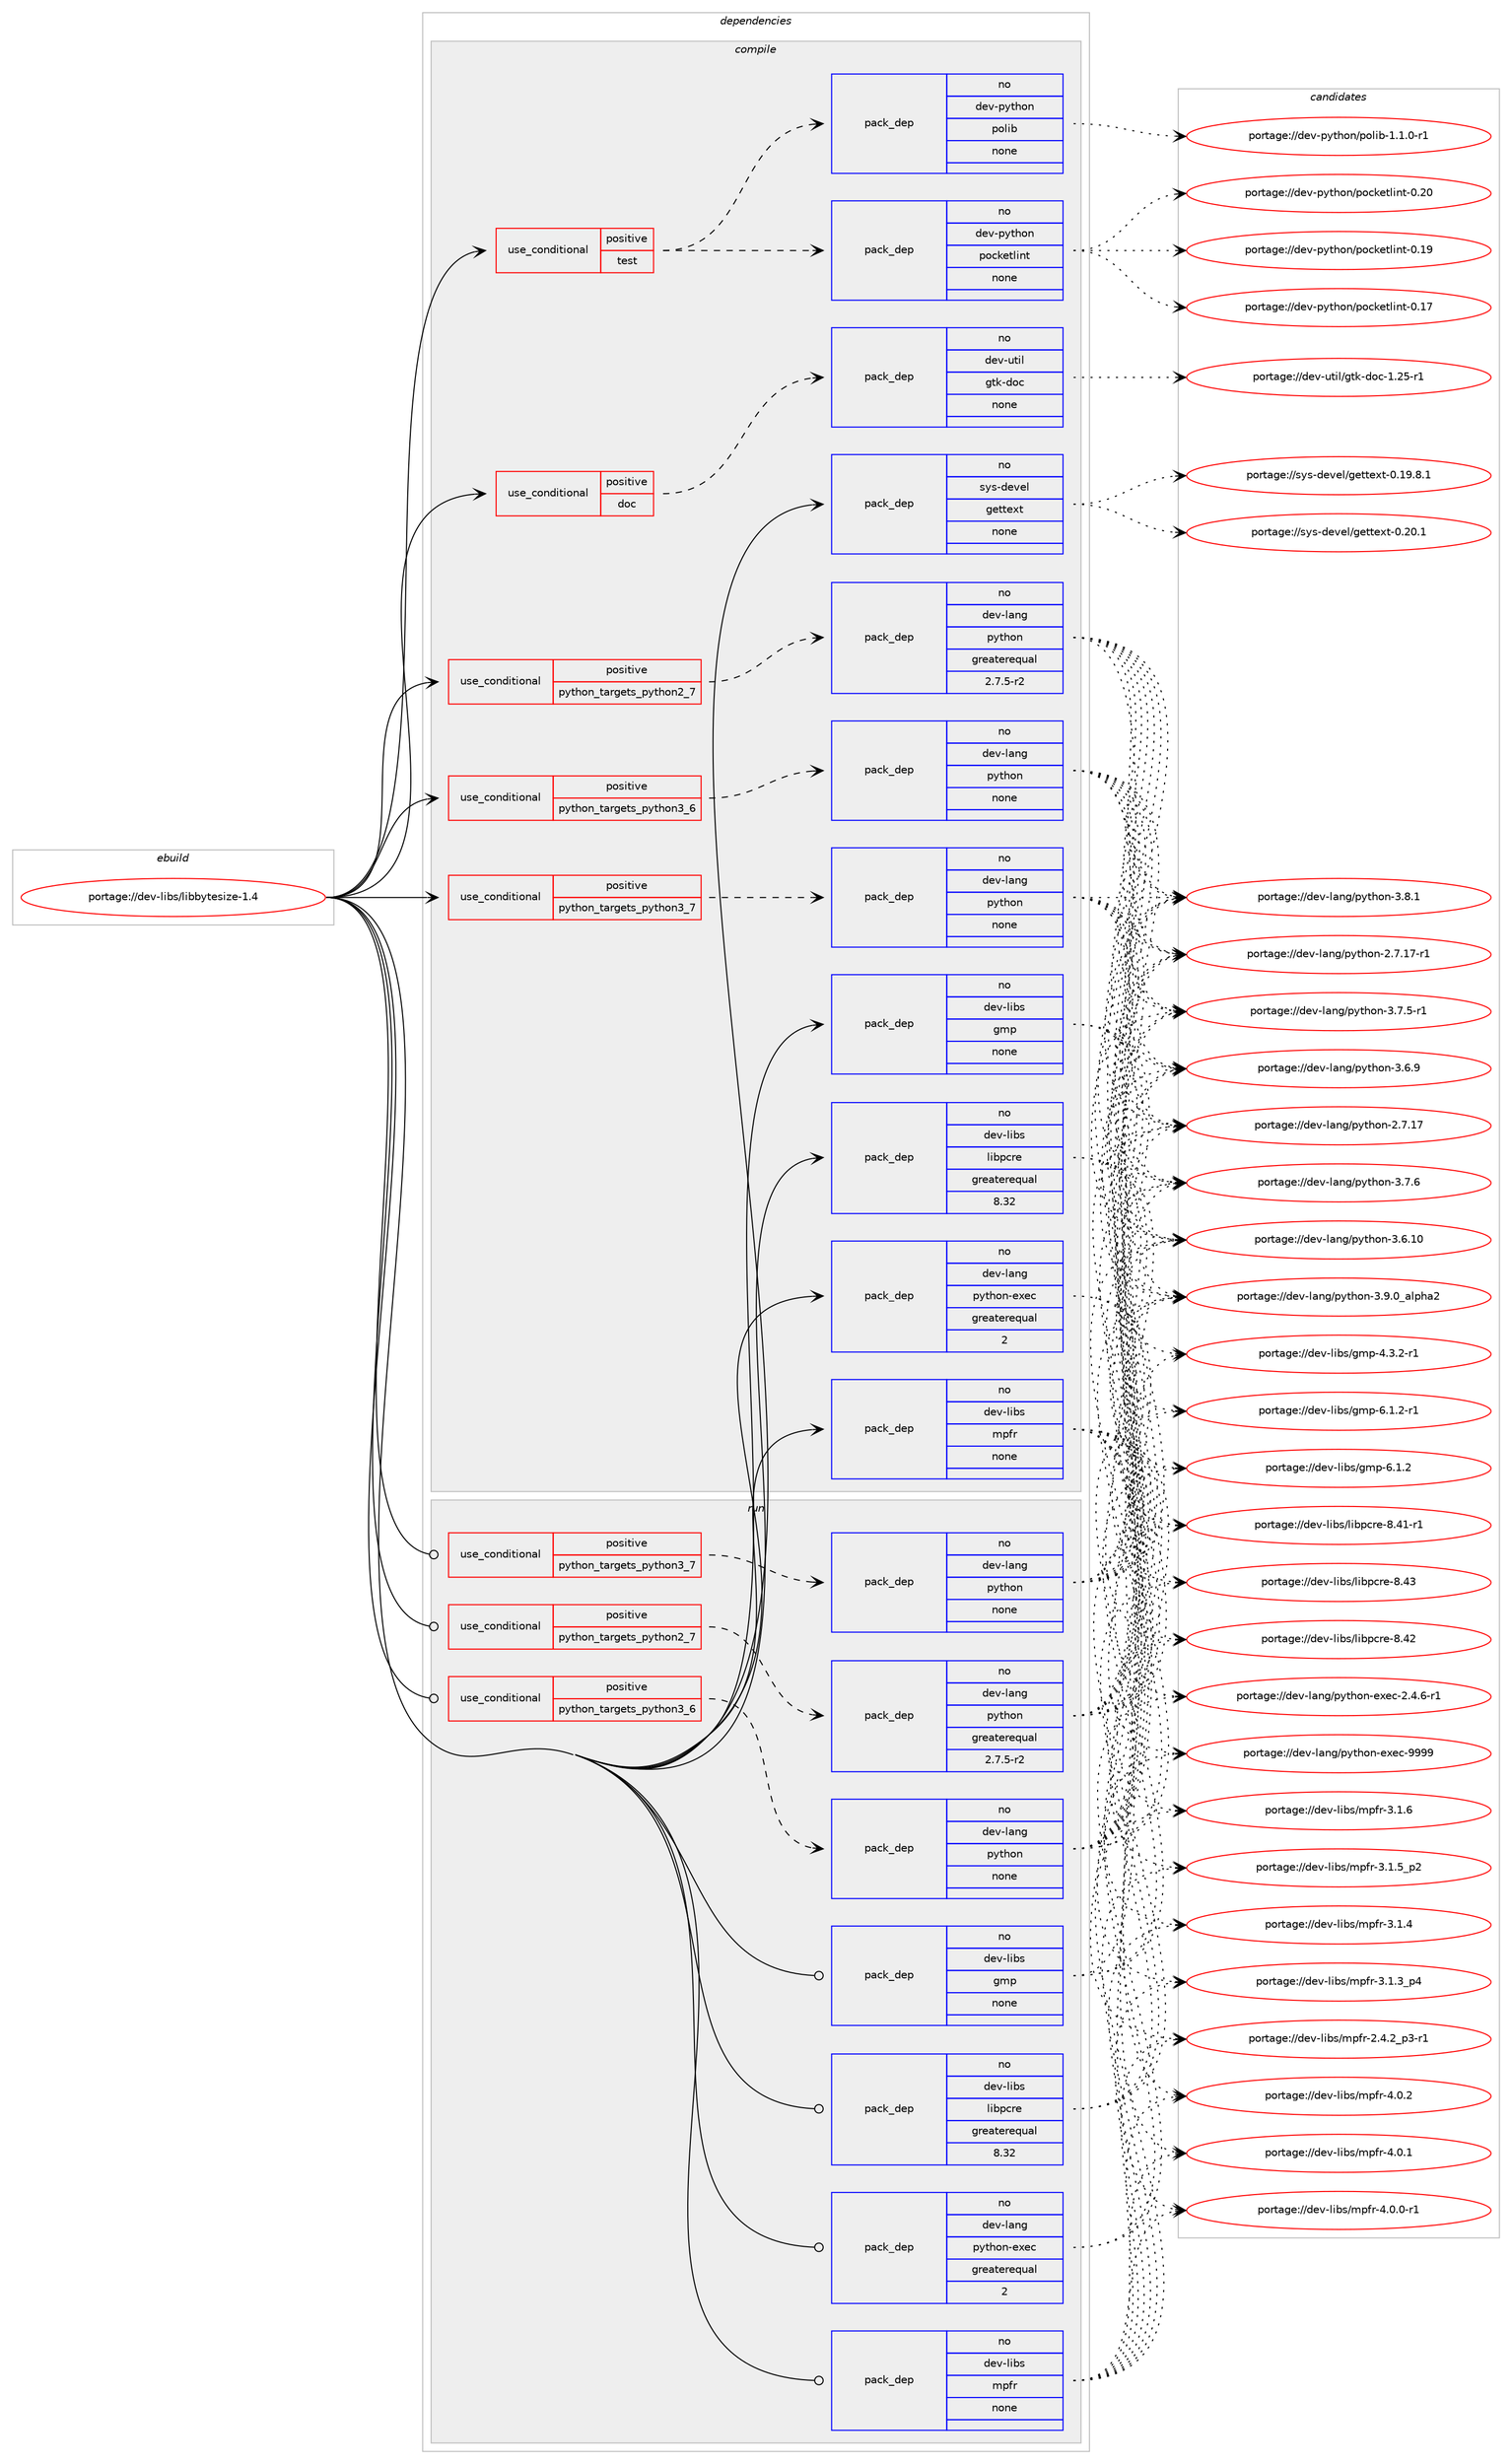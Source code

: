 digraph prolog {

# *************
# Graph options
# *************

newrank=true;
concentrate=true;
compound=true;
graph [rankdir=LR,fontname=Helvetica,fontsize=10,ranksep=1.5];#, ranksep=2.5, nodesep=0.2];
edge  [arrowhead=vee];
node  [fontname=Helvetica,fontsize=10];

# **********
# The ebuild
# **********

subgraph cluster_leftcol {
color=gray;
label=<<i>ebuild</i>>;
id [label="portage://dev-libs/libbytesize-1.4", color=red, width=4, href="../dev-libs/libbytesize-1.4.svg"];
}

# ****************
# The dependencies
# ****************

subgraph cluster_midcol {
color=gray;
label=<<i>dependencies</i>>;
subgraph cluster_compile {
fillcolor="#eeeeee";
style=filled;
label=<<i>compile</i>>;
subgraph cond125540 {
dependency513391 [label=<<TABLE BORDER="0" CELLBORDER="1" CELLSPACING="0" CELLPADDING="4"><TR><TD ROWSPAN="3" CELLPADDING="10">use_conditional</TD></TR><TR><TD>positive</TD></TR><TR><TD>doc</TD></TR></TABLE>>, shape=none, color=red];
subgraph pack382551 {
dependency513392 [label=<<TABLE BORDER="0" CELLBORDER="1" CELLSPACING="0" CELLPADDING="4" WIDTH="220"><TR><TD ROWSPAN="6" CELLPADDING="30">pack_dep</TD></TR><TR><TD WIDTH="110">no</TD></TR><TR><TD>dev-util</TD></TR><TR><TD>gtk-doc</TD></TR><TR><TD>none</TD></TR><TR><TD></TD></TR></TABLE>>, shape=none, color=blue];
}
dependency513391:e -> dependency513392:w [weight=20,style="dashed",arrowhead="vee"];
}
id:e -> dependency513391:w [weight=20,style="solid",arrowhead="vee"];
subgraph cond125541 {
dependency513393 [label=<<TABLE BORDER="0" CELLBORDER="1" CELLSPACING="0" CELLPADDING="4"><TR><TD ROWSPAN="3" CELLPADDING="10">use_conditional</TD></TR><TR><TD>positive</TD></TR><TR><TD>python_targets_python2_7</TD></TR></TABLE>>, shape=none, color=red];
subgraph pack382552 {
dependency513394 [label=<<TABLE BORDER="0" CELLBORDER="1" CELLSPACING="0" CELLPADDING="4" WIDTH="220"><TR><TD ROWSPAN="6" CELLPADDING="30">pack_dep</TD></TR><TR><TD WIDTH="110">no</TD></TR><TR><TD>dev-lang</TD></TR><TR><TD>python</TD></TR><TR><TD>greaterequal</TD></TR><TR><TD>2.7.5-r2</TD></TR></TABLE>>, shape=none, color=blue];
}
dependency513393:e -> dependency513394:w [weight=20,style="dashed",arrowhead="vee"];
}
id:e -> dependency513393:w [weight=20,style="solid",arrowhead="vee"];
subgraph cond125542 {
dependency513395 [label=<<TABLE BORDER="0" CELLBORDER="1" CELLSPACING="0" CELLPADDING="4"><TR><TD ROWSPAN="3" CELLPADDING="10">use_conditional</TD></TR><TR><TD>positive</TD></TR><TR><TD>python_targets_python3_6</TD></TR></TABLE>>, shape=none, color=red];
subgraph pack382553 {
dependency513396 [label=<<TABLE BORDER="0" CELLBORDER="1" CELLSPACING="0" CELLPADDING="4" WIDTH="220"><TR><TD ROWSPAN="6" CELLPADDING="30">pack_dep</TD></TR><TR><TD WIDTH="110">no</TD></TR><TR><TD>dev-lang</TD></TR><TR><TD>python</TD></TR><TR><TD>none</TD></TR><TR><TD></TD></TR></TABLE>>, shape=none, color=blue];
}
dependency513395:e -> dependency513396:w [weight=20,style="dashed",arrowhead="vee"];
}
id:e -> dependency513395:w [weight=20,style="solid",arrowhead="vee"];
subgraph cond125543 {
dependency513397 [label=<<TABLE BORDER="0" CELLBORDER="1" CELLSPACING="0" CELLPADDING="4"><TR><TD ROWSPAN="3" CELLPADDING="10">use_conditional</TD></TR><TR><TD>positive</TD></TR><TR><TD>python_targets_python3_7</TD></TR></TABLE>>, shape=none, color=red];
subgraph pack382554 {
dependency513398 [label=<<TABLE BORDER="0" CELLBORDER="1" CELLSPACING="0" CELLPADDING="4" WIDTH="220"><TR><TD ROWSPAN="6" CELLPADDING="30">pack_dep</TD></TR><TR><TD WIDTH="110">no</TD></TR><TR><TD>dev-lang</TD></TR><TR><TD>python</TD></TR><TR><TD>none</TD></TR><TR><TD></TD></TR></TABLE>>, shape=none, color=blue];
}
dependency513397:e -> dependency513398:w [weight=20,style="dashed",arrowhead="vee"];
}
id:e -> dependency513397:w [weight=20,style="solid",arrowhead="vee"];
subgraph cond125544 {
dependency513399 [label=<<TABLE BORDER="0" CELLBORDER="1" CELLSPACING="0" CELLPADDING="4"><TR><TD ROWSPAN="3" CELLPADDING="10">use_conditional</TD></TR><TR><TD>positive</TD></TR><TR><TD>test</TD></TR></TABLE>>, shape=none, color=red];
subgraph pack382555 {
dependency513400 [label=<<TABLE BORDER="0" CELLBORDER="1" CELLSPACING="0" CELLPADDING="4" WIDTH="220"><TR><TD ROWSPAN="6" CELLPADDING="30">pack_dep</TD></TR><TR><TD WIDTH="110">no</TD></TR><TR><TD>dev-python</TD></TR><TR><TD>pocketlint</TD></TR><TR><TD>none</TD></TR><TR><TD></TD></TR></TABLE>>, shape=none, color=blue];
}
dependency513399:e -> dependency513400:w [weight=20,style="dashed",arrowhead="vee"];
subgraph pack382556 {
dependency513401 [label=<<TABLE BORDER="0" CELLBORDER="1" CELLSPACING="0" CELLPADDING="4" WIDTH="220"><TR><TD ROWSPAN="6" CELLPADDING="30">pack_dep</TD></TR><TR><TD WIDTH="110">no</TD></TR><TR><TD>dev-python</TD></TR><TR><TD>polib</TD></TR><TR><TD>none</TD></TR><TR><TD></TD></TR></TABLE>>, shape=none, color=blue];
}
dependency513399:e -> dependency513401:w [weight=20,style="dashed",arrowhead="vee"];
}
id:e -> dependency513399:w [weight=20,style="solid",arrowhead="vee"];
subgraph pack382557 {
dependency513402 [label=<<TABLE BORDER="0" CELLBORDER="1" CELLSPACING="0" CELLPADDING="4" WIDTH="220"><TR><TD ROWSPAN="6" CELLPADDING="30">pack_dep</TD></TR><TR><TD WIDTH="110">no</TD></TR><TR><TD>dev-lang</TD></TR><TR><TD>python-exec</TD></TR><TR><TD>greaterequal</TD></TR><TR><TD>2</TD></TR></TABLE>>, shape=none, color=blue];
}
id:e -> dependency513402:w [weight=20,style="solid",arrowhead="vee"];
subgraph pack382558 {
dependency513403 [label=<<TABLE BORDER="0" CELLBORDER="1" CELLSPACING="0" CELLPADDING="4" WIDTH="220"><TR><TD ROWSPAN="6" CELLPADDING="30">pack_dep</TD></TR><TR><TD WIDTH="110">no</TD></TR><TR><TD>dev-libs</TD></TR><TR><TD>gmp</TD></TR><TR><TD>none</TD></TR><TR><TD></TD></TR></TABLE>>, shape=none, color=blue];
}
id:e -> dependency513403:w [weight=20,style="solid",arrowhead="vee"];
subgraph pack382559 {
dependency513404 [label=<<TABLE BORDER="0" CELLBORDER="1" CELLSPACING="0" CELLPADDING="4" WIDTH="220"><TR><TD ROWSPAN="6" CELLPADDING="30">pack_dep</TD></TR><TR><TD WIDTH="110">no</TD></TR><TR><TD>dev-libs</TD></TR><TR><TD>libpcre</TD></TR><TR><TD>greaterequal</TD></TR><TR><TD>8.32</TD></TR></TABLE>>, shape=none, color=blue];
}
id:e -> dependency513404:w [weight=20,style="solid",arrowhead="vee"];
subgraph pack382560 {
dependency513405 [label=<<TABLE BORDER="0" CELLBORDER="1" CELLSPACING="0" CELLPADDING="4" WIDTH="220"><TR><TD ROWSPAN="6" CELLPADDING="30">pack_dep</TD></TR><TR><TD WIDTH="110">no</TD></TR><TR><TD>dev-libs</TD></TR><TR><TD>mpfr</TD></TR><TR><TD>none</TD></TR><TR><TD></TD></TR></TABLE>>, shape=none, color=blue];
}
id:e -> dependency513405:w [weight=20,style="solid",arrowhead="vee"];
subgraph pack382561 {
dependency513406 [label=<<TABLE BORDER="0" CELLBORDER="1" CELLSPACING="0" CELLPADDING="4" WIDTH="220"><TR><TD ROWSPAN="6" CELLPADDING="30">pack_dep</TD></TR><TR><TD WIDTH="110">no</TD></TR><TR><TD>sys-devel</TD></TR><TR><TD>gettext</TD></TR><TR><TD>none</TD></TR><TR><TD></TD></TR></TABLE>>, shape=none, color=blue];
}
id:e -> dependency513406:w [weight=20,style="solid",arrowhead="vee"];
}
subgraph cluster_compileandrun {
fillcolor="#eeeeee";
style=filled;
label=<<i>compile and run</i>>;
}
subgraph cluster_run {
fillcolor="#eeeeee";
style=filled;
label=<<i>run</i>>;
subgraph cond125545 {
dependency513407 [label=<<TABLE BORDER="0" CELLBORDER="1" CELLSPACING="0" CELLPADDING="4"><TR><TD ROWSPAN="3" CELLPADDING="10">use_conditional</TD></TR><TR><TD>positive</TD></TR><TR><TD>python_targets_python2_7</TD></TR></TABLE>>, shape=none, color=red];
subgraph pack382562 {
dependency513408 [label=<<TABLE BORDER="0" CELLBORDER="1" CELLSPACING="0" CELLPADDING="4" WIDTH="220"><TR><TD ROWSPAN="6" CELLPADDING="30">pack_dep</TD></TR><TR><TD WIDTH="110">no</TD></TR><TR><TD>dev-lang</TD></TR><TR><TD>python</TD></TR><TR><TD>greaterequal</TD></TR><TR><TD>2.7.5-r2</TD></TR></TABLE>>, shape=none, color=blue];
}
dependency513407:e -> dependency513408:w [weight=20,style="dashed",arrowhead="vee"];
}
id:e -> dependency513407:w [weight=20,style="solid",arrowhead="odot"];
subgraph cond125546 {
dependency513409 [label=<<TABLE BORDER="0" CELLBORDER="1" CELLSPACING="0" CELLPADDING="4"><TR><TD ROWSPAN="3" CELLPADDING="10">use_conditional</TD></TR><TR><TD>positive</TD></TR><TR><TD>python_targets_python3_6</TD></TR></TABLE>>, shape=none, color=red];
subgraph pack382563 {
dependency513410 [label=<<TABLE BORDER="0" CELLBORDER="1" CELLSPACING="0" CELLPADDING="4" WIDTH="220"><TR><TD ROWSPAN="6" CELLPADDING="30">pack_dep</TD></TR><TR><TD WIDTH="110">no</TD></TR><TR><TD>dev-lang</TD></TR><TR><TD>python</TD></TR><TR><TD>none</TD></TR><TR><TD></TD></TR></TABLE>>, shape=none, color=blue];
}
dependency513409:e -> dependency513410:w [weight=20,style="dashed",arrowhead="vee"];
}
id:e -> dependency513409:w [weight=20,style="solid",arrowhead="odot"];
subgraph cond125547 {
dependency513411 [label=<<TABLE BORDER="0" CELLBORDER="1" CELLSPACING="0" CELLPADDING="4"><TR><TD ROWSPAN="3" CELLPADDING="10">use_conditional</TD></TR><TR><TD>positive</TD></TR><TR><TD>python_targets_python3_7</TD></TR></TABLE>>, shape=none, color=red];
subgraph pack382564 {
dependency513412 [label=<<TABLE BORDER="0" CELLBORDER="1" CELLSPACING="0" CELLPADDING="4" WIDTH="220"><TR><TD ROWSPAN="6" CELLPADDING="30">pack_dep</TD></TR><TR><TD WIDTH="110">no</TD></TR><TR><TD>dev-lang</TD></TR><TR><TD>python</TD></TR><TR><TD>none</TD></TR><TR><TD></TD></TR></TABLE>>, shape=none, color=blue];
}
dependency513411:e -> dependency513412:w [weight=20,style="dashed",arrowhead="vee"];
}
id:e -> dependency513411:w [weight=20,style="solid",arrowhead="odot"];
subgraph pack382565 {
dependency513413 [label=<<TABLE BORDER="0" CELLBORDER="1" CELLSPACING="0" CELLPADDING="4" WIDTH="220"><TR><TD ROWSPAN="6" CELLPADDING="30">pack_dep</TD></TR><TR><TD WIDTH="110">no</TD></TR><TR><TD>dev-lang</TD></TR><TR><TD>python-exec</TD></TR><TR><TD>greaterequal</TD></TR><TR><TD>2</TD></TR></TABLE>>, shape=none, color=blue];
}
id:e -> dependency513413:w [weight=20,style="solid",arrowhead="odot"];
subgraph pack382566 {
dependency513414 [label=<<TABLE BORDER="0" CELLBORDER="1" CELLSPACING="0" CELLPADDING="4" WIDTH="220"><TR><TD ROWSPAN="6" CELLPADDING="30">pack_dep</TD></TR><TR><TD WIDTH="110">no</TD></TR><TR><TD>dev-libs</TD></TR><TR><TD>gmp</TD></TR><TR><TD>none</TD></TR><TR><TD></TD></TR></TABLE>>, shape=none, color=blue];
}
id:e -> dependency513414:w [weight=20,style="solid",arrowhead="odot"];
subgraph pack382567 {
dependency513415 [label=<<TABLE BORDER="0" CELLBORDER="1" CELLSPACING="0" CELLPADDING="4" WIDTH="220"><TR><TD ROWSPAN="6" CELLPADDING="30">pack_dep</TD></TR><TR><TD WIDTH="110">no</TD></TR><TR><TD>dev-libs</TD></TR><TR><TD>libpcre</TD></TR><TR><TD>greaterequal</TD></TR><TR><TD>8.32</TD></TR></TABLE>>, shape=none, color=blue];
}
id:e -> dependency513415:w [weight=20,style="solid",arrowhead="odot"];
subgraph pack382568 {
dependency513416 [label=<<TABLE BORDER="0" CELLBORDER="1" CELLSPACING="0" CELLPADDING="4" WIDTH="220"><TR><TD ROWSPAN="6" CELLPADDING="30">pack_dep</TD></TR><TR><TD WIDTH="110">no</TD></TR><TR><TD>dev-libs</TD></TR><TR><TD>mpfr</TD></TR><TR><TD>none</TD></TR><TR><TD></TD></TR></TABLE>>, shape=none, color=blue];
}
id:e -> dependency513416:w [weight=20,style="solid",arrowhead="odot"];
}
}

# **************
# The candidates
# **************

subgraph cluster_choices {
rank=same;
color=gray;
label=<<i>candidates</i>>;

subgraph choice382551 {
color=black;
nodesep=1;
choice1001011184511711610510847103116107451001119945494650534511449 [label="portage://dev-util/gtk-doc-1.25-r1", color=red, width=4,href="../dev-util/gtk-doc-1.25-r1.svg"];
dependency513392:e -> choice1001011184511711610510847103116107451001119945494650534511449:w [style=dotted,weight="100"];
}
subgraph choice382552 {
color=black;
nodesep=1;
choice10010111845108971101034711212111610411111045514657464895971081121049750 [label="portage://dev-lang/python-3.9.0_alpha2", color=red, width=4,href="../dev-lang/python-3.9.0_alpha2.svg"];
choice100101118451089711010347112121116104111110455146564649 [label="portage://dev-lang/python-3.8.1", color=red, width=4,href="../dev-lang/python-3.8.1.svg"];
choice100101118451089711010347112121116104111110455146554654 [label="portage://dev-lang/python-3.7.6", color=red, width=4,href="../dev-lang/python-3.7.6.svg"];
choice1001011184510897110103471121211161041111104551465546534511449 [label="portage://dev-lang/python-3.7.5-r1", color=red, width=4,href="../dev-lang/python-3.7.5-r1.svg"];
choice100101118451089711010347112121116104111110455146544657 [label="portage://dev-lang/python-3.6.9", color=red, width=4,href="../dev-lang/python-3.6.9.svg"];
choice10010111845108971101034711212111610411111045514654464948 [label="portage://dev-lang/python-3.6.10", color=red, width=4,href="../dev-lang/python-3.6.10.svg"];
choice100101118451089711010347112121116104111110455046554649554511449 [label="portage://dev-lang/python-2.7.17-r1", color=red, width=4,href="../dev-lang/python-2.7.17-r1.svg"];
choice10010111845108971101034711212111610411111045504655464955 [label="portage://dev-lang/python-2.7.17", color=red, width=4,href="../dev-lang/python-2.7.17.svg"];
dependency513394:e -> choice10010111845108971101034711212111610411111045514657464895971081121049750:w [style=dotted,weight="100"];
dependency513394:e -> choice100101118451089711010347112121116104111110455146564649:w [style=dotted,weight="100"];
dependency513394:e -> choice100101118451089711010347112121116104111110455146554654:w [style=dotted,weight="100"];
dependency513394:e -> choice1001011184510897110103471121211161041111104551465546534511449:w [style=dotted,weight="100"];
dependency513394:e -> choice100101118451089711010347112121116104111110455146544657:w [style=dotted,weight="100"];
dependency513394:e -> choice10010111845108971101034711212111610411111045514654464948:w [style=dotted,weight="100"];
dependency513394:e -> choice100101118451089711010347112121116104111110455046554649554511449:w [style=dotted,weight="100"];
dependency513394:e -> choice10010111845108971101034711212111610411111045504655464955:w [style=dotted,weight="100"];
}
subgraph choice382553 {
color=black;
nodesep=1;
choice10010111845108971101034711212111610411111045514657464895971081121049750 [label="portage://dev-lang/python-3.9.0_alpha2", color=red, width=4,href="../dev-lang/python-3.9.0_alpha2.svg"];
choice100101118451089711010347112121116104111110455146564649 [label="portage://dev-lang/python-3.8.1", color=red, width=4,href="../dev-lang/python-3.8.1.svg"];
choice100101118451089711010347112121116104111110455146554654 [label="portage://dev-lang/python-3.7.6", color=red, width=4,href="../dev-lang/python-3.7.6.svg"];
choice1001011184510897110103471121211161041111104551465546534511449 [label="portage://dev-lang/python-3.7.5-r1", color=red, width=4,href="../dev-lang/python-3.7.5-r1.svg"];
choice100101118451089711010347112121116104111110455146544657 [label="portage://dev-lang/python-3.6.9", color=red, width=4,href="../dev-lang/python-3.6.9.svg"];
choice10010111845108971101034711212111610411111045514654464948 [label="portage://dev-lang/python-3.6.10", color=red, width=4,href="../dev-lang/python-3.6.10.svg"];
choice100101118451089711010347112121116104111110455046554649554511449 [label="portage://dev-lang/python-2.7.17-r1", color=red, width=4,href="../dev-lang/python-2.7.17-r1.svg"];
choice10010111845108971101034711212111610411111045504655464955 [label="portage://dev-lang/python-2.7.17", color=red, width=4,href="../dev-lang/python-2.7.17.svg"];
dependency513396:e -> choice10010111845108971101034711212111610411111045514657464895971081121049750:w [style=dotted,weight="100"];
dependency513396:e -> choice100101118451089711010347112121116104111110455146564649:w [style=dotted,weight="100"];
dependency513396:e -> choice100101118451089711010347112121116104111110455146554654:w [style=dotted,weight="100"];
dependency513396:e -> choice1001011184510897110103471121211161041111104551465546534511449:w [style=dotted,weight="100"];
dependency513396:e -> choice100101118451089711010347112121116104111110455146544657:w [style=dotted,weight="100"];
dependency513396:e -> choice10010111845108971101034711212111610411111045514654464948:w [style=dotted,weight="100"];
dependency513396:e -> choice100101118451089711010347112121116104111110455046554649554511449:w [style=dotted,weight="100"];
dependency513396:e -> choice10010111845108971101034711212111610411111045504655464955:w [style=dotted,weight="100"];
}
subgraph choice382554 {
color=black;
nodesep=1;
choice10010111845108971101034711212111610411111045514657464895971081121049750 [label="portage://dev-lang/python-3.9.0_alpha2", color=red, width=4,href="../dev-lang/python-3.9.0_alpha2.svg"];
choice100101118451089711010347112121116104111110455146564649 [label="portage://dev-lang/python-3.8.1", color=red, width=4,href="../dev-lang/python-3.8.1.svg"];
choice100101118451089711010347112121116104111110455146554654 [label="portage://dev-lang/python-3.7.6", color=red, width=4,href="../dev-lang/python-3.7.6.svg"];
choice1001011184510897110103471121211161041111104551465546534511449 [label="portage://dev-lang/python-3.7.5-r1", color=red, width=4,href="../dev-lang/python-3.7.5-r1.svg"];
choice100101118451089711010347112121116104111110455146544657 [label="portage://dev-lang/python-3.6.9", color=red, width=4,href="../dev-lang/python-3.6.9.svg"];
choice10010111845108971101034711212111610411111045514654464948 [label="portage://dev-lang/python-3.6.10", color=red, width=4,href="../dev-lang/python-3.6.10.svg"];
choice100101118451089711010347112121116104111110455046554649554511449 [label="portage://dev-lang/python-2.7.17-r1", color=red, width=4,href="../dev-lang/python-2.7.17-r1.svg"];
choice10010111845108971101034711212111610411111045504655464955 [label="portage://dev-lang/python-2.7.17", color=red, width=4,href="../dev-lang/python-2.7.17.svg"];
dependency513398:e -> choice10010111845108971101034711212111610411111045514657464895971081121049750:w [style=dotted,weight="100"];
dependency513398:e -> choice100101118451089711010347112121116104111110455146564649:w [style=dotted,weight="100"];
dependency513398:e -> choice100101118451089711010347112121116104111110455146554654:w [style=dotted,weight="100"];
dependency513398:e -> choice1001011184510897110103471121211161041111104551465546534511449:w [style=dotted,weight="100"];
dependency513398:e -> choice100101118451089711010347112121116104111110455146544657:w [style=dotted,weight="100"];
dependency513398:e -> choice10010111845108971101034711212111610411111045514654464948:w [style=dotted,weight="100"];
dependency513398:e -> choice100101118451089711010347112121116104111110455046554649554511449:w [style=dotted,weight="100"];
dependency513398:e -> choice10010111845108971101034711212111610411111045504655464955:w [style=dotted,weight="100"];
}
subgraph choice382555 {
color=black;
nodesep=1;
choice1001011184511212111610411111047112111991071011161081051101164548465048 [label="portage://dev-python/pocketlint-0.20", color=red, width=4,href="../dev-python/pocketlint-0.20.svg"];
choice1001011184511212111610411111047112111991071011161081051101164548464957 [label="portage://dev-python/pocketlint-0.19", color=red, width=4,href="../dev-python/pocketlint-0.19.svg"];
choice1001011184511212111610411111047112111991071011161081051101164548464955 [label="portage://dev-python/pocketlint-0.17", color=red, width=4,href="../dev-python/pocketlint-0.17.svg"];
dependency513400:e -> choice1001011184511212111610411111047112111991071011161081051101164548465048:w [style=dotted,weight="100"];
dependency513400:e -> choice1001011184511212111610411111047112111991071011161081051101164548464957:w [style=dotted,weight="100"];
dependency513400:e -> choice1001011184511212111610411111047112111991071011161081051101164548464955:w [style=dotted,weight="100"];
}
subgraph choice382556 {
color=black;
nodesep=1;
choice1001011184511212111610411111047112111108105984549464946484511449 [label="portage://dev-python/polib-1.1.0-r1", color=red, width=4,href="../dev-python/polib-1.1.0-r1.svg"];
dependency513401:e -> choice1001011184511212111610411111047112111108105984549464946484511449:w [style=dotted,weight="100"];
}
subgraph choice382557 {
color=black;
nodesep=1;
choice10010111845108971101034711212111610411111045101120101994557575757 [label="portage://dev-lang/python-exec-9999", color=red, width=4,href="../dev-lang/python-exec-9999.svg"];
choice10010111845108971101034711212111610411111045101120101994550465246544511449 [label="portage://dev-lang/python-exec-2.4.6-r1", color=red, width=4,href="../dev-lang/python-exec-2.4.6-r1.svg"];
dependency513402:e -> choice10010111845108971101034711212111610411111045101120101994557575757:w [style=dotted,weight="100"];
dependency513402:e -> choice10010111845108971101034711212111610411111045101120101994550465246544511449:w [style=dotted,weight="100"];
}
subgraph choice382558 {
color=black;
nodesep=1;
choice1001011184510810598115471031091124554464946504511449 [label="portage://dev-libs/gmp-6.1.2-r1", color=red, width=4,href="../dev-libs/gmp-6.1.2-r1.svg"];
choice100101118451081059811547103109112455446494650 [label="portage://dev-libs/gmp-6.1.2", color=red, width=4,href="../dev-libs/gmp-6.1.2.svg"];
choice1001011184510810598115471031091124552465146504511449 [label="portage://dev-libs/gmp-4.3.2-r1", color=red, width=4,href="../dev-libs/gmp-4.3.2-r1.svg"];
dependency513403:e -> choice1001011184510810598115471031091124554464946504511449:w [style=dotted,weight="100"];
dependency513403:e -> choice100101118451081059811547103109112455446494650:w [style=dotted,weight="100"];
dependency513403:e -> choice1001011184510810598115471031091124552465146504511449:w [style=dotted,weight="100"];
}
subgraph choice382559 {
color=black;
nodesep=1;
choice10010111845108105981154710810598112991141014556465251 [label="portage://dev-libs/libpcre-8.43", color=red, width=4,href="../dev-libs/libpcre-8.43.svg"];
choice10010111845108105981154710810598112991141014556465250 [label="portage://dev-libs/libpcre-8.42", color=red, width=4,href="../dev-libs/libpcre-8.42.svg"];
choice100101118451081059811547108105981129911410145564652494511449 [label="portage://dev-libs/libpcre-8.41-r1", color=red, width=4,href="../dev-libs/libpcre-8.41-r1.svg"];
dependency513404:e -> choice10010111845108105981154710810598112991141014556465251:w [style=dotted,weight="100"];
dependency513404:e -> choice10010111845108105981154710810598112991141014556465250:w [style=dotted,weight="100"];
dependency513404:e -> choice100101118451081059811547108105981129911410145564652494511449:w [style=dotted,weight="100"];
}
subgraph choice382560 {
color=black;
nodesep=1;
choice100101118451081059811547109112102114455246484650 [label="portage://dev-libs/mpfr-4.0.2", color=red, width=4,href="../dev-libs/mpfr-4.0.2.svg"];
choice100101118451081059811547109112102114455246484649 [label="portage://dev-libs/mpfr-4.0.1", color=red, width=4,href="../dev-libs/mpfr-4.0.1.svg"];
choice1001011184510810598115471091121021144552464846484511449 [label="portage://dev-libs/mpfr-4.0.0-r1", color=red, width=4,href="../dev-libs/mpfr-4.0.0-r1.svg"];
choice100101118451081059811547109112102114455146494654 [label="portage://dev-libs/mpfr-3.1.6", color=red, width=4,href="../dev-libs/mpfr-3.1.6.svg"];
choice1001011184510810598115471091121021144551464946539511250 [label="portage://dev-libs/mpfr-3.1.5_p2", color=red, width=4,href="../dev-libs/mpfr-3.1.5_p2.svg"];
choice100101118451081059811547109112102114455146494652 [label="portage://dev-libs/mpfr-3.1.4", color=red, width=4,href="../dev-libs/mpfr-3.1.4.svg"];
choice1001011184510810598115471091121021144551464946519511252 [label="portage://dev-libs/mpfr-3.1.3_p4", color=red, width=4,href="../dev-libs/mpfr-3.1.3_p4.svg"];
choice10010111845108105981154710911210211445504652465095112514511449 [label="portage://dev-libs/mpfr-2.4.2_p3-r1", color=red, width=4,href="../dev-libs/mpfr-2.4.2_p3-r1.svg"];
dependency513405:e -> choice100101118451081059811547109112102114455246484650:w [style=dotted,weight="100"];
dependency513405:e -> choice100101118451081059811547109112102114455246484649:w [style=dotted,weight="100"];
dependency513405:e -> choice1001011184510810598115471091121021144552464846484511449:w [style=dotted,weight="100"];
dependency513405:e -> choice100101118451081059811547109112102114455146494654:w [style=dotted,weight="100"];
dependency513405:e -> choice1001011184510810598115471091121021144551464946539511250:w [style=dotted,weight="100"];
dependency513405:e -> choice100101118451081059811547109112102114455146494652:w [style=dotted,weight="100"];
dependency513405:e -> choice1001011184510810598115471091121021144551464946519511252:w [style=dotted,weight="100"];
dependency513405:e -> choice10010111845108105981154710911210211445504652465095112514511449:w [style=dotted,weight="100"];
}
subgraph choice382561 {
color=black;
nodesep=1;
choice115121115451001011181011084710310111611610112011645484650484649 [label="portage://sys-devel/gettext-0.20.1", color=red, width=4,href="../sys-devel/gettext-0.20.1.svg"];
choice1151211154510010111810110847103101116116101120116454846495746564649 [label="portage://sys-devel/gettext-0.19.8.1", color=red, width=4,href="../sys-devel/gettext-0.19.8.1.svg"];
dependency513406:e -> choice115121115451001011181011084710310111611610112011645484650484649:w [style=dotted,weight="100"];
dependency513406:e -> choice1151211154510010111810110847103101116116101120116454846495746564649:w [style=dotted,weight="100"];
}
subgraph choice382562 {
color=black;
nodesep=1;
choice10010111845108971101034711212111610411111045514657464895971081121049750 [label="portage://dev-lang/python-3.9.0_alpha2", color=red, width=4,href="../dev-lang/python-3.9.0_alpha2.svg"];
choice100101118451089711010347112121116104111110455146564649 [label="portage://dev-lang/python-3.8.1", color=red, width=4,href="../dev-lang/python-3.8.1.svg"];
choice100101118451089711010347112121116104111110455146554654 [label="portage://dev-lang/python-3.7.6", color=red, width=4,href="../dev-lang/python-3.7.6.svg"];
choice1001011184510897110103471121211161041111104551465546534511449 [label="portage://dev-lang/python-3.7.5-r1", color=red, width=4,href="../dev-lang/python-3.7.5-r1.svg"];
choice100101118451089711010347112121116104111110455146544657 [label="portage://dev-lang/python-3.6.9", color=red, width=4,href="../dev-lang/python-3.6.9.svg"];
choice10010111845108971101034711212111610411111045514654464948 [label="portage://dev-lang/python-3.6.10", color=red, width=4,href="../dev-lang/python-3.6.10.svg"];
choice100101118451089711010347112121116104111110455046554649554511449 [label="portage://dev-lang/python-2.7.17-r1", color=red, width=4,href="../dev-lang/python-2.7.17-r1.svg"];
choice10010111845108971101034711212111610411111045504655464955 [label="portage://dev-lang/python-2.7.17", color=red, width=4,href="../dev-lang/python-2.7.17.svg"];
dependency513408:e -> choice10010111845108971101034711212111610411111045514657464895971081121049750:w [style=dotted,weight="100"];
dependency513408:e -> choice100101118451089711010347112121116104111110455146564649:w [style=dotted,weight="100"];
dependency513408:e -> choice100101118451089711010347112121116104111110455146554654:w [style=dotted,weight="100"];
dependency513408:e -> choice1001011184510897110103471121211161041111104551465546534511449:w [style=dotted,weight="100"];
dependency513408:e -> choice100101118451089711010347112121116104111110455146544657:w [style=dotted,weight="100"];
dependency513408:e -> choice10010111845108971101034711212111610411111045514654464948:w [style=dotted,weight="100"];
dependency513408:e -> choice100101118451089711010347112121116104111110455046554649554511449:w [style=dotted,weight="100"];
dependency513408:e -> choice10010111845108971101034711212111610411111045504655464955:w [style=dotted,weight="100"];
}
subgraph choice382563 {
color=black;
nodesep=1;
choice10010111845108971101034711212111610411111045514657464895971081121049750 [label="portage://dev-lang/python-3.9.0_alpha2", color=red, width=4,href="../dev-lang/python-3.9.0_alpha2.svg"];
choice100101118451089711010347112121116104111110455146564649 [label="portage://dev-lang/python-3.8.1", color=red, width=4,href="../dev-lang/python-3.8.1.svg"];
choice100101118451089711010347112121116104111110455146554654 [label="portage://dev-lang/python-3.7.6", color=red, width=4,href="../dev-lang/python-3.7.6.svg"];
choice1001011184510897110103471121211161041111104551465546534511449 [label="portage://dev-lang/python-3.7.5-r1", color=red, width=4,href="../dev-lang/python-3.7.5-r1.svg"];
choice100101118451089711010347112121116104111110455146544657 [label="portage://dev-lang/python-3.6.9", color=red, width=4,href="../dev-lang/python-3.6.9.svg"];
choice10010111845108971101034711212111610411111045514654464948 [label="portage://dev-lang/python-3.6.10", color=red, width=4,href="../dev-lang/python-3.6.10.svg"];
choice100101118451089711010347112121116104111110455046554649554511449 [label="portage://dev-lang/python-2.7.17-r1", color=red, width=4,href="../dev-lang/python-2.7.17-r1.svg"];
choice10010111845108971101034711212111610411111045504655464955 [label="portage://dev-lang/python-2.7.17", color=red, width=4,href="../dev-lang/python-2.7.17.svg"];
dependency513410:e -> choice10010111845108971101034711212111610411111045514657464895971081121049750:w [style=dotted,weight="100"];
dependency513410:e -> choice100101118451089711010347112121116104111110455146564649:w [style=dotted,weight="100"];
dependency513410:e -> choice100101118451089711010347112121116104111110455146554654:w [style=dotted,weight="100"];
dependency513410:e -> choice1001011184510897110103471121211161041111104551465546534511449:w [style=dotted,weight="100"];
dependency513410:e -> choice100101118451089711010347112121116104111110455146544657:w [style=dotted,weight="100"];
dependency513410:e -> choice10010111845108971101034711212111610411111045514654464948:w [style=dotted,weight="100"];
dependency513410:e -> choice100101118451089711010347112121116104111110455046554649554511449:w [style=dotted,weight="100"];
dependency513410:e -> choice10010111845108971101034711212111610411111045504655464955:w [style=dotted,weight="100"];
}
subgraph choice382564 {
color=black;
nodesep=1;
choice10010111845108971101034711212111610411111045514657464895971081121049750 [label="portage://dev-lang/python-3.9.0_alpha2", color=red, width=4,href="../dev-lang/python-3.9.0_alpha2.svg"];
choice100101118451089711010347112121116104111110455146564649 [label="portage://dev-lang/python-3.8.1", color=red, width=4,href="../dev-lang/python-3.8.1.svg"];
choice100101118451089711010347112121116104111110455146554654 [label="portage://dev-lang/python-3.7.6", color=red, width=4,href="../dev-lang/python-3.7.6.svg"];
choice1001011184510897110103471121211161041111104551465546534511449 [label="portage://dev-lang/python-3.7.5-r1", color=red, width=4,href="../dev-lang/python-3.7.5-r1.svg"];
choice100101118451089711010347112121116104111110455146544657 [label="portage://dev-lang/python-3.6.9", color=red, width=4,href="../dev-lang/python-3.6.9.svg"];
choice10010111845108971101034711212111610411111045514654464948 [label="portage://dev-lang/python-3.6.10", color=red, width=4,href="../dev-lang/python-3.6.10.svg"];
choice100101118451089711010347112121116104111110455046554649554511449 [label="portage://dev-lang/python-2.7.17-r1", color=red, width=4,href="../dev-lang/python-2.7.17-r1.svg"];
choice10010111845108971101034711212111610411111045504655464955 [label="portage://dev-lang/python-2.7.17", color=red, width=4,href="../dev-lang/python-2.7.17.svg"];
dependency513412:e -> choice10010111845108971101034711212111610411111045514657464895971081121049750:w [style=dotted,weight="100"];
dependency513412:e -> choice100101118451089711010347112121116104111110455146564649:w [style=dotted,weight="100"];
dependency513412:e -> choice100101118451089711010347112121116104111110455146554654:w [style=dotted,weight="100"];
dependency513412:e -> choice1001011184510897110103471121211161041111104551465546534511449:w [style=dotted,weight="100"];
dependency513412:e -> choice100101118451089711010347112121116104111110455146544657:w [style=dotted,weight="100"];
dependency513412:e -> choice10010111845108971101034711212111610411111045514654464948:w [style=dotted,weight="100"];
dependency513412:e -> choice100101118451089711010347112121116104111110455046554649554511449:w [style=dotted,weight="100"];
dependency513412:e -> choice10010111845108971101034711212111610411111045504655464955:w [style=dotted,weight="100"];
}
subgraph choice382565 {
color=black;
nodesep=1;
choice10010111845108971101034711212111610411111045101120101994557575757 [label="portage://dev-lang/python-exec-9999", color=red, width=4,href="../dev-lang/python-exec-9999.svg"];
choice10010111845108971101034711212111610411111045101120101994550465246544511449 [label="portage://dev-lang/python-exec-2.4.6-r1", color=red, width=4,href="../dev-lang/python-exec-2.4.6-r1.svg"];
dependency513413:e -> choice10010111845108971101034711212111610411111045101120101994557575757:w [style=dotted,weight="100"];
dependency513413:e -> choice10010111845108971101034711212111610411111045101120101994550465246544511449:w [style=dotted,weight="100"];
}
subgraph choice382566 {
color=black;
nodesep=1;
choice1001011184510810598115471031091124554464946504511449 [label="portage://dev-libs/gmp-6.1.2-r1", color=red, width=4,href="../dev-libs/gmp-6.1.2-r1.svg"];
choice100101118451081059811547103109112455446494650 [label="portage://dev-libs/gmp-6.1.2", color=red, width=4,href="../dev-libs/gmp-6.1.2.svg"];
choice1001011184510810598115471031091124552465146504511449 [label="portage://dev-libs/gmp-4.3.2-r1", color=red, width=4,href="../dev-libs/gmp-4.3.2-r1.svg"];
dependency513414:e -> choice1001011184510810598115471031091124554464946504511449:w [style=dotted,weight="100"];
dependency513414:e -> choice100101118451081059811547103109112455446494650:w [style=dotted,weight="100"];
dependency513414:e -> choice1001011184510810598115471031091124552465146504511449:w [style=dotted,weight="100"];
}
subgraph choice382567 {
color=black;
nodesep=1;
choice10010111845108105981154710810598112991141014556465251 [label="portage://dev-libs/libpcre-8.43", color=red, width=4,href="../dev-libs/libpcre-8.43.svg"];
choice10010111845108105981154710810598112991141014556465250 [label="portage://dev-libs/libpcre-8.42", color=red, width=4,href="../dev-libs/libpcre-8.42.svg"];
choice100101118451081059811547108105981129911410145564652494511449 [label="portage://dev-libs/libpcre-8.41-r1", color=red, width=4,href="../dev-libs/libpcre-8.41-r1.svg"];
dependency513415:e -> choice10010111845108105981154710810598112991141014556465251:w [style=dotted,weight="100"];
dependency513415:e -> choice10010111845108105981154710810598112991141014556465250:w [style=dotted,weight="100"];
dependency513415:e -> choice100101118451081059811547108105981129911410145564652494511449:w [style=dotted,weight="100"];
}
subgraph choice382568 {
color=black;
nodesep=1;
choice100101118451081059811547109112102114455246484650 [label="portage://dev-libs/mpfr-4.0.2", color=red, width=4,href="../dev-libs/mpfr-4.0.2.svg"];
choice100101118451081059811547109112102114455246484649 [label="portage://dev-libs/mpfr-4.0.1", color=red, width=4,href="../dev-libs/mpfr-4.0.1.svg"];
choice1001011184510810598115471091121021144552464846484511449 [label="portage://dev-libs/mpfr-4.0.0-r1", color=red, width=4,href="../dev-libs/mpfr-4.0.0-r1.svg"];
choice100101118451081059811547109112102114455146494654 [label="portage://dev-libs/mpfr-3.1.6", color=red, width=4,href="../dev-libs/mpfr-3.1.6.svg"];
choice1001011184510810598115471091121021144551464946539511250 [label="portage://dev-libs/mpfr-3.1.5_p2", color=red, width=4,href="../dev-libs/mpfr-3.1.5_p2.svg"];
choice100101118451081059811547109112102114455146494652 [label="portage://dev-libs/mpfr-3.1.4", color=red, width=4,href="../dev-libs/mpfr-3.1.4.svg"];
choice1001011184510810598115471091121021144551464946519511252 [label="portage://dev-libs/mpfr-3.1.3_p4", color=red, width=4,href="../dev-libs/mpfr-3.1.3_p4.svg"];
choice10010111845108105981154710911210211445504652465095112514511449 [label="portage://dev-libs/mpfr-2.4.2_p3-r1", color=red, width=4,href="../dev-libs/mpfr-2.4.2_p3-r1.svg"];
dependency513416:e -> choice100101118451081059811547109112102114455246484650:w [style=dotted,weight="100"];
dependency513416:e -> choice100101118451081059811547109112102114455246484649:w [style=dotted,weight="100"];
dependency513416:e -> choice1001011184510810598115471091121021144552464846484511449:w [style=dotted,weight="100"];
dependency513416:e -> choice100101118451081059811547109112102114455146494654:w [style=dotted,weight="100"];
dependency513416:e -> choice1001011184510810598115471091121021144551464946539511250:w [style=dotted,weight="100"];
dependency513416:e -> choice100101118451081059811547109112102114455146494652:w [style=dotted,weight="100"];
dependency513416:e -> choice1001011184510810598115471091121021144551464946519511252:w [style=dotted,weight="100"];
dependency513416:e -> choice10010111845108105981154710911210211445504652465095112514511449:w [style=dotted,weight="100"];
}
}

}
